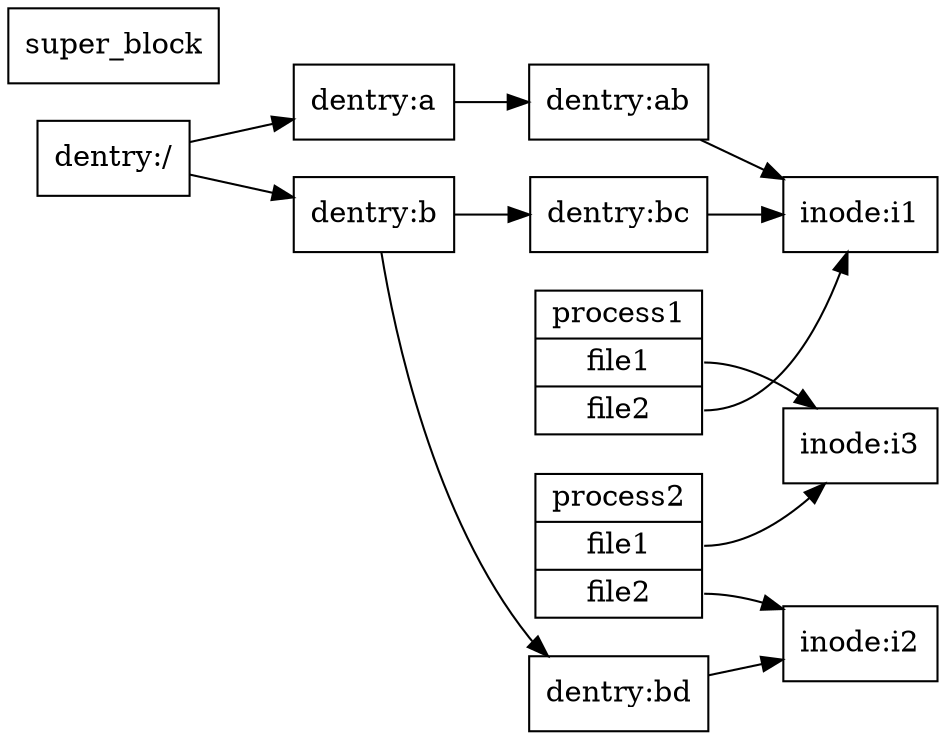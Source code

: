 digraph file {

graph [
rankdir = "LR" // 竖着显示label
];


node [
shape = "box"
] "dentry:/","dentry:a","dentry:b",
"dentry:ab","dentry:bc","dentry:bd",
"inode:i1","inode:i2","inode:i3",
"super_block";

"process1" [
label = "process1 |<p1f1> file1| <p1f2> file2"
shape = "record"
];

"process2" [
label = "process2 |<p2f1> file1| <p2f2> file2"
shape = "record"
];

"dentry:/" -> "dentry:a"
"dentry:/" -> "dentry:b"
"dentry:a" -> "dentry:ab"
"dentry:b" -> "dentry:bc"
"dentry:b" -> "dentry:bd"

"dentry:ab" -> "inode:i1"
"dentry:bc" -> "inode:i1"
"dentry:bd" -> "inode:i2"

"process1":p1f1 -> "inode:i3"
"process1":p1f2 -> "inode:i1"

"process2":p2f1 -> "inode:i3"
"process2":p2f2 -> "inode:i2"
}

